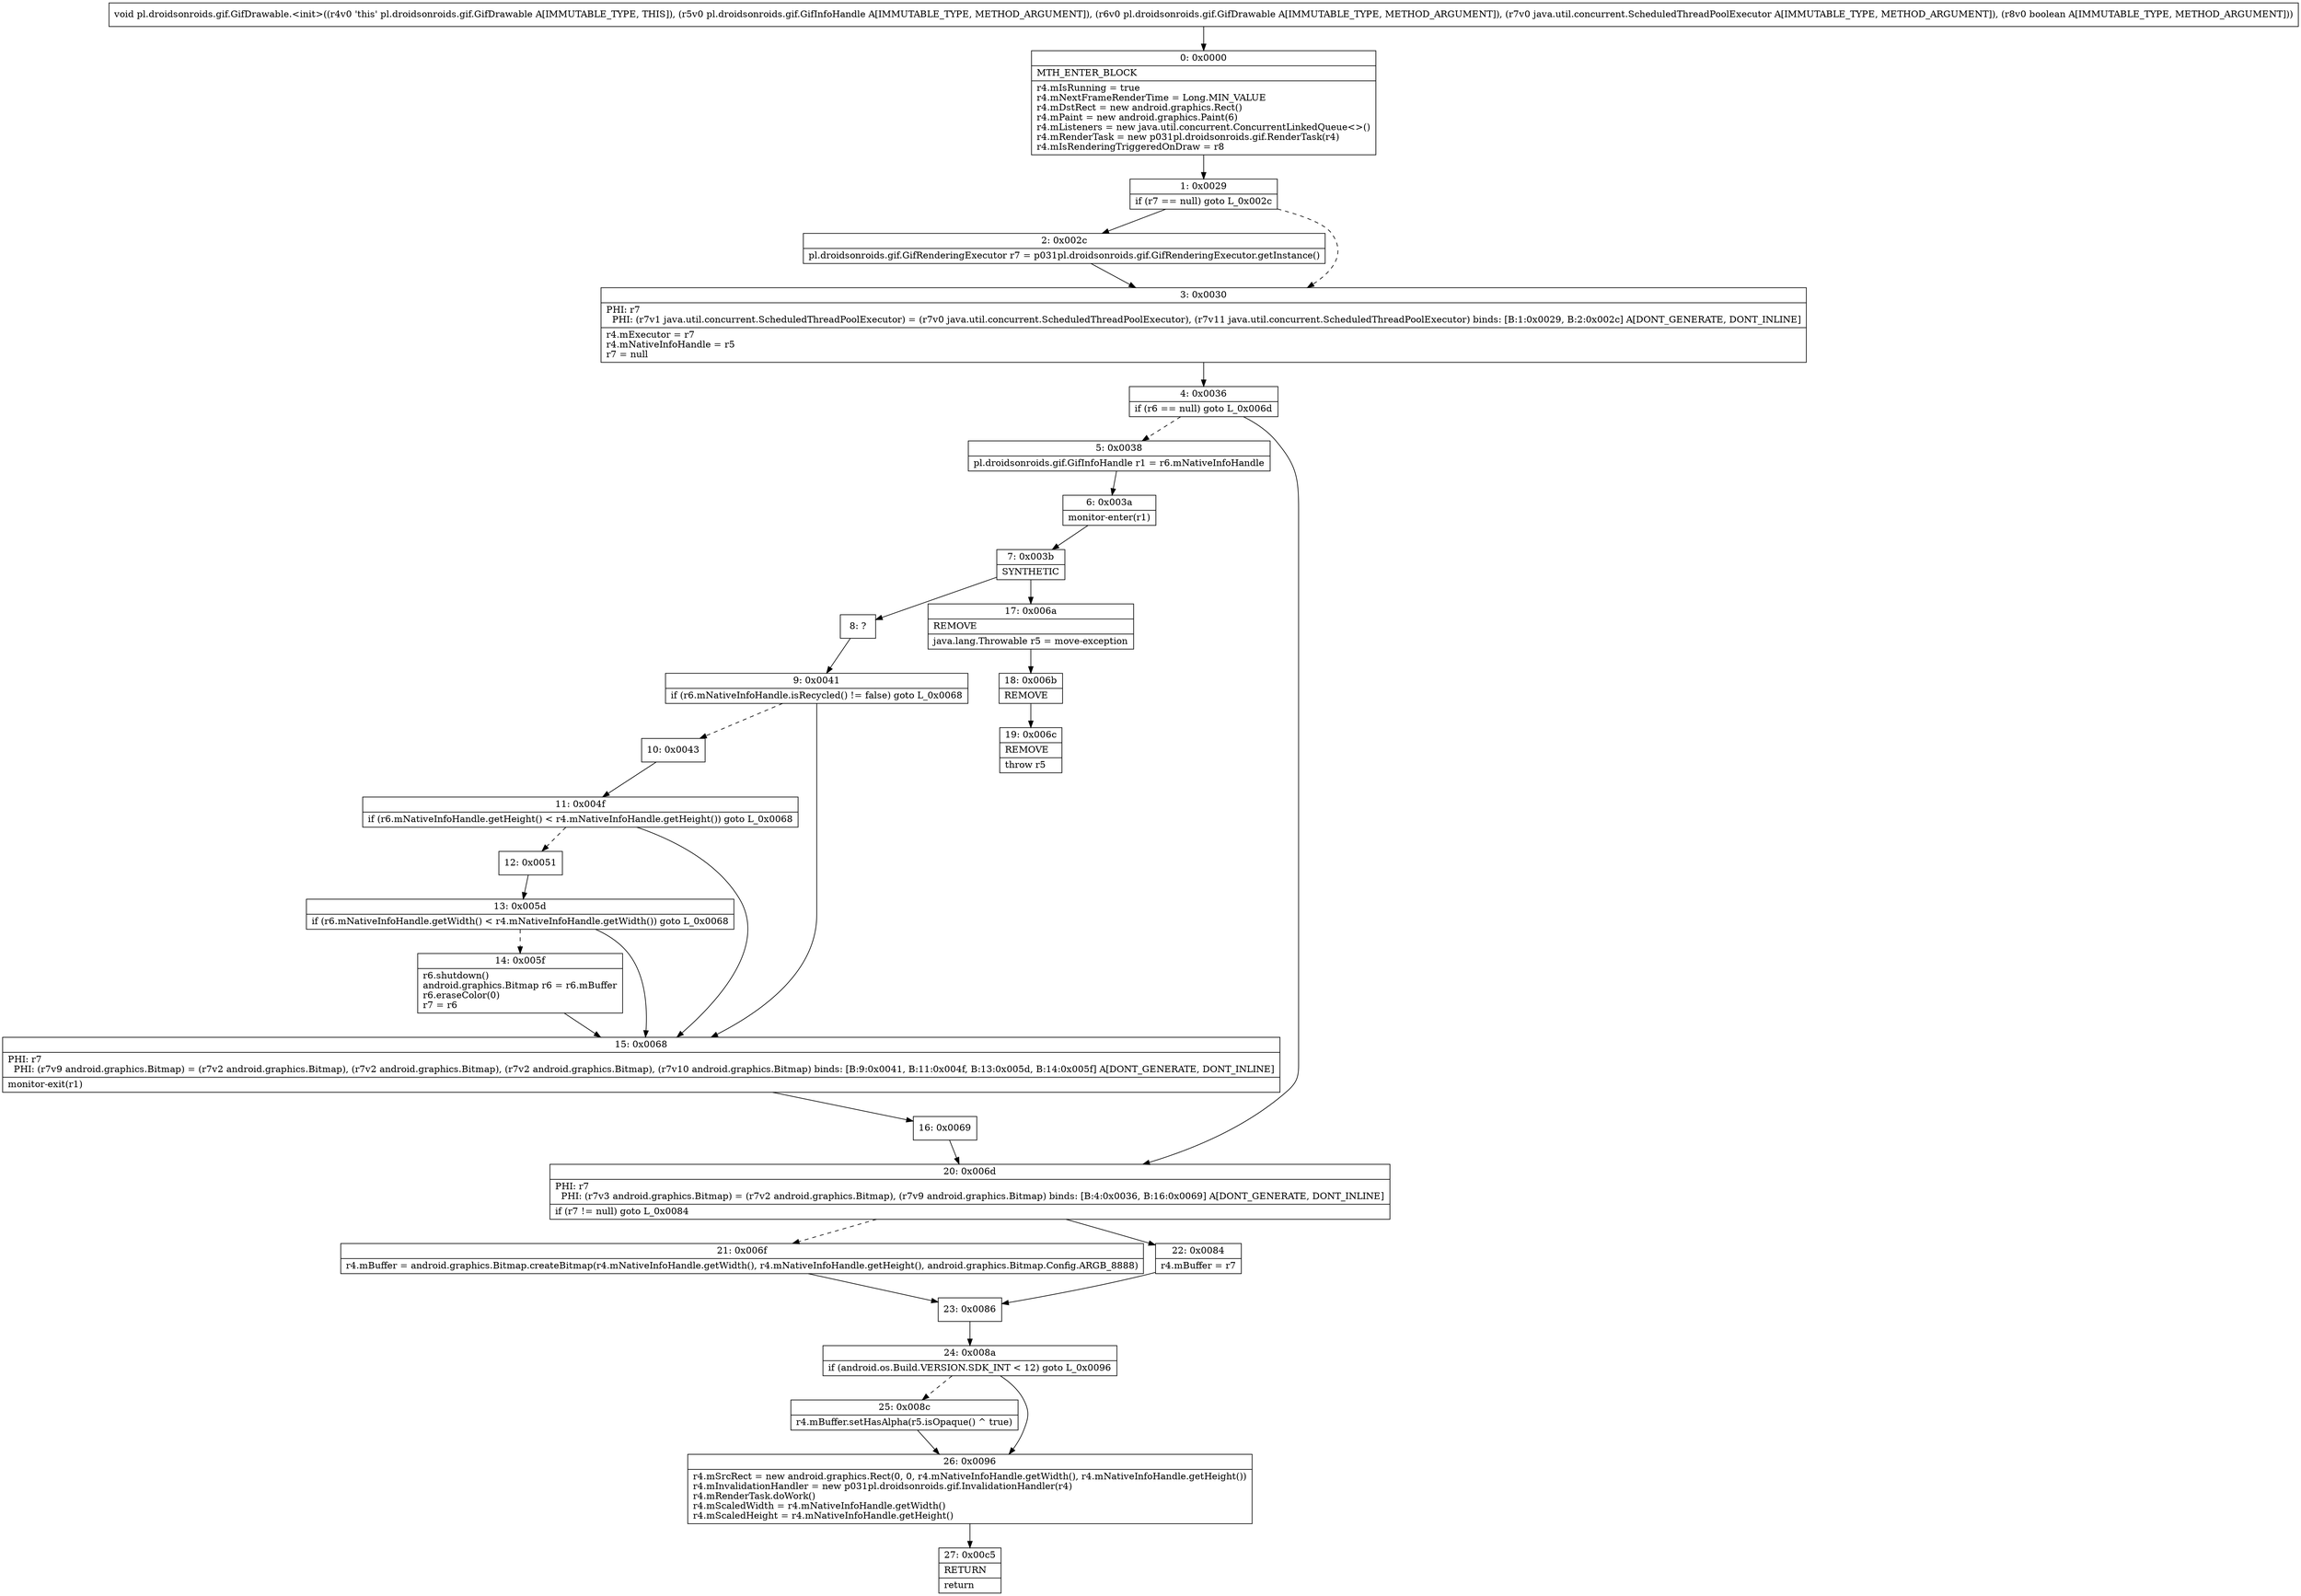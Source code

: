 digraph "CFG forpl.droidsonroids.gif.GifDrawable.\<init\>(Lpl\/droidsonroids\/gif\/GifInfoHandle;Lpl\/droidsonroids\/gif\/GifDrawable;Ljava\/util\/concurrent\/ScheduledThreadPoolExecutor;Z)V" {
Node_0 [shape=record,label="{0\:\ 0x0000|MTH_ENTER_BLOCK\l|r4.mIsRunning = true\lr4.mNextFrameRenderTime = Long.MIN_VALUE\lr4.mDstRect = new android.graphics.Rect()\lr4.mPaint = new android.graphics.Paint(6)\lr4.mListeners = new java.util.concurrent.ConcurrentLinkedQueue\<\>()\lr4.mRenderTask = new p031pl.droidsonroids.gif.RenderTask(r4)\lr4.mIsRenderingTriggeredOnDraw = r8\l}"];
Node_1 [shape=record,label="{1\:\ 0x0029|if (r7 == null) goto L_0x002c\l}"];
Node_2 [shape=record,label="{2\:\ 0x002c|pl.droidsonroids.gif.GifRenderingExecutor r7 = p031pl.droidsonroids.gif.GifRenderingExecutor.getInstance()\l}"];
Node_3 [shape=record,label="{3\:\ 0x0030|PHI: r7 \l  PHI: (r7v1 java.util.concurrent.ScheduledThreadPoolExecutor) = (r7v0 java.util.concurrent.ScheduledThreadPoolExecutor), (r7v11 java.util.concurrent.ScheduledThreadPoolExecutor) binds: [B:1:0x0029, B:2:0x002c] A[DONT_GENERATE, DONT_INLINE]\l|r4.mExecutor = r7\lr4.mNativeInfoHandle = r5\lr7 = null\l}"];
Node_4 [shape=record,label="{4\:\ 0x0036|if (r6 == null) goto L_0x006d\l}"];
Node_5 [shape=record,label="{5\:\ 0x0038|pl.droidsonroids.gif.GifInfoHandle r1 = r6.mNativeInfoHandle\l}"];
Node_6 [shape=record,label="{6\:\ 0x003a|monitor\-enter(r1)\l}"];
Node_7 [shape=record,label="{7\:\ 0x003b|SYNTHETIC\l}"];
Node_8 [shape=record,label="{8\:\ ?}"];
Node_9 [shape=record,label="{9\:\ 0x0041|if (r6.mNativeInfoHandle.isRecycled() != false) goto L_0x0068\l}"];
Node_10 [shape=record,label="{10\:\ 0x0043}"];
Node_11 [shape=record,label="{11\:\ 0x004f|if (r6.mNativeInfoHandle.getHeight() \< r4.mNativeInfoHandle.getHeight()) goto L_0x0068\l}"];
Node_12 [shape=record,label="{12\:\ 0x0051}"];
Node_13 [shape=record,label="{13\:\ 0x005d|if (r6.mNativeInfoHandle.getWidth() \< r4.mNativeInfoHandle.getWidth()) goto L_0x0068\l}"];
Node_14 [shape=record,label="{14\:\ 0x005f|r6.shutdown()\landroid.graphics.Bitmap r6 = r6.mBuffer\lr6.eraseColor(0)\lr7 = r6\l}"];
Node_15 [shape=record,label="{15\:\ 0x0068|PHI: r7 \l  PHI: (r7v9 android.graphics.Bitmap) = (r7v2 android.graphics.Bitmap), (r7v2 android.graphics.Bitmap), (r7v2 android.graphics.Bitmap), (r7v10 android.graphics.Bitmap) binds: [B:9:0x0041, B:11:0x004f, B:13:0x005d, B:14:0x005f] A[DONT_GENERATE, DONT_INLINE]\l|monitor\-exit(r1)\l}"];
Node_16 [shape=record,label="{16\:\ 0x0069}"];
Node_17 [shape=record,label="{17\:\ 0x006a|REMOVE\l|java.lang.Throwable r5 = move\-exception\l}"];
Node_18 [shape=record,label="{18\:\ 0x006b|REMOVE\l}"];
Node_19 [shape=record,label="{19\:\ 0x006c|REMOVE\l|throw r5\l}"];
Node_20 [shape=record,label="{20\:\ 0x006d|PHI: r7 \l  PHI: (r7v3 android.graphics.Bitmap) = (r7v2 android.graphics.Bitmap), (r7v9 android.graphics.Bitmap) binds: [B:4:0x0036, B:16:0x0069] A[DONT_GENERATE, DONT_INLINE]\l|if (r7 != null) goto L_0x0084\l}"];
Node_21 [shape=record,label="{21\:\ 0x006f|r4.mBuffer = android.graphics.Bitmap.createBitmap(r4.mNativeInfoHandle.getWidth(), r4.mNativeInfoHandle.getHeight(), android.graphics.Bitmap.Config.ARGB_8888)\l}"];
Node_22 [shape=record,label="{22\:\ 0x0084|r4.mBuffer = r7\l}"];
Node_23 [shape=record,label="{23\:\ 0x0086}"];
Node_24 [shape=record,label="{24\:\ 0x008a|if (android.os.Build.VERSION.SDK_INT \< 12) goto L_0x0096\l}"];
Node_25 [shape=record,label="{25\:\ 0x008c|r4.mBuffer.setHasAlpha(r5.isOpaque() ^ true)\l}"];
Node_26 [shape=record,label="{26\:\ 0x0096|r4.mSrcRect = new android.graphics.Rect(0, 0, r4.mNativeInfoHandle.getWidth(), r4.mNativeInfoHandle.getHeight())\lr4.mInvalidationHandler = new p031pl.droidsonroids.gif.InvalidationHandler(r4)\lr4.mRenderTask.doWork()\lr4.mScaledWidth = r4.mNativeInfoHandle.getWidth()\lr4.mScaledHeight = r4.mNativeInfoHandle.getHeight()\l}"];
Node_27 [shape=record,label="{27\:\ 0x00c5|RETURN\l|return\l}"];
MethodNode[shape=record,label="{void pl.droidsonroids.gif.GifDrawable.\<init\>((r4v0 'this' pl.droidsonroids.gif.GifDrawable A[IMMUTABLE_TYPE, THIS]), (r5v0 pl.droidsonroids.gif.GifInfoHandle A[IMMUTABLE_TYPE, METHOD_ARGUMENT]), (r6v0 pl.droidsonroids.gif.GifDrawable A[IMMUTABLE_TYPE, METHOD_ARGUMENT]), (r7v0 java.util.concurrent.ScheduledThreadPoolExecutor A[IMMUTABLE_TYPE, METHOD_ARGUMENT]), (r8v0 boolean A[IMMUTABLE_TYPE, METHOD_ARGUMENT])) }"];
MethodNode -> Node_0;
Node_0 -> Node_1;
Node_1 -> Node_2;
Node_1 -> Node_3[style=dashed];
Node_2 -> Node_3;
Node_3 -> Node_4;
Node_4 -> Node_5[style=dashed];
Node_4 -> Node_20;
Node_5 -> Node_6;
Node_6 -> Node_7;
Node_7 -> Node_8;
Node_7 -> Node_17;
Node_8 -> Node_9;
Node_9 -> Node_10[style=dashed];
Node_9 -> Node_15;
Node_10 -> Node_11;
Node_11 -> Node_12[style=dashed];
Node_11 -> Node_15;
Node_12 -> Node_13;
Node_13 -> Node_14[style=dashed];
Node_13 -> Node_15;
Node_14 -> Node_15;
Node_15 -> Node_16;
Node_16 -> Node_20;
Node_17 -> Node_18;
Node_18 -> Node_19;
Node_20 -> Node_21[style=dashed];
Node_20 -> Node_22;
Node_21 -> Node_23;
Node_22 -> Node_23;
Node_23 -> Node_24;
Node_24 -> Node_25[style=dashed];
Node_24 -> Node_26;
Node_25 -> Node_26;
Node_26 -> Node_27;
}

